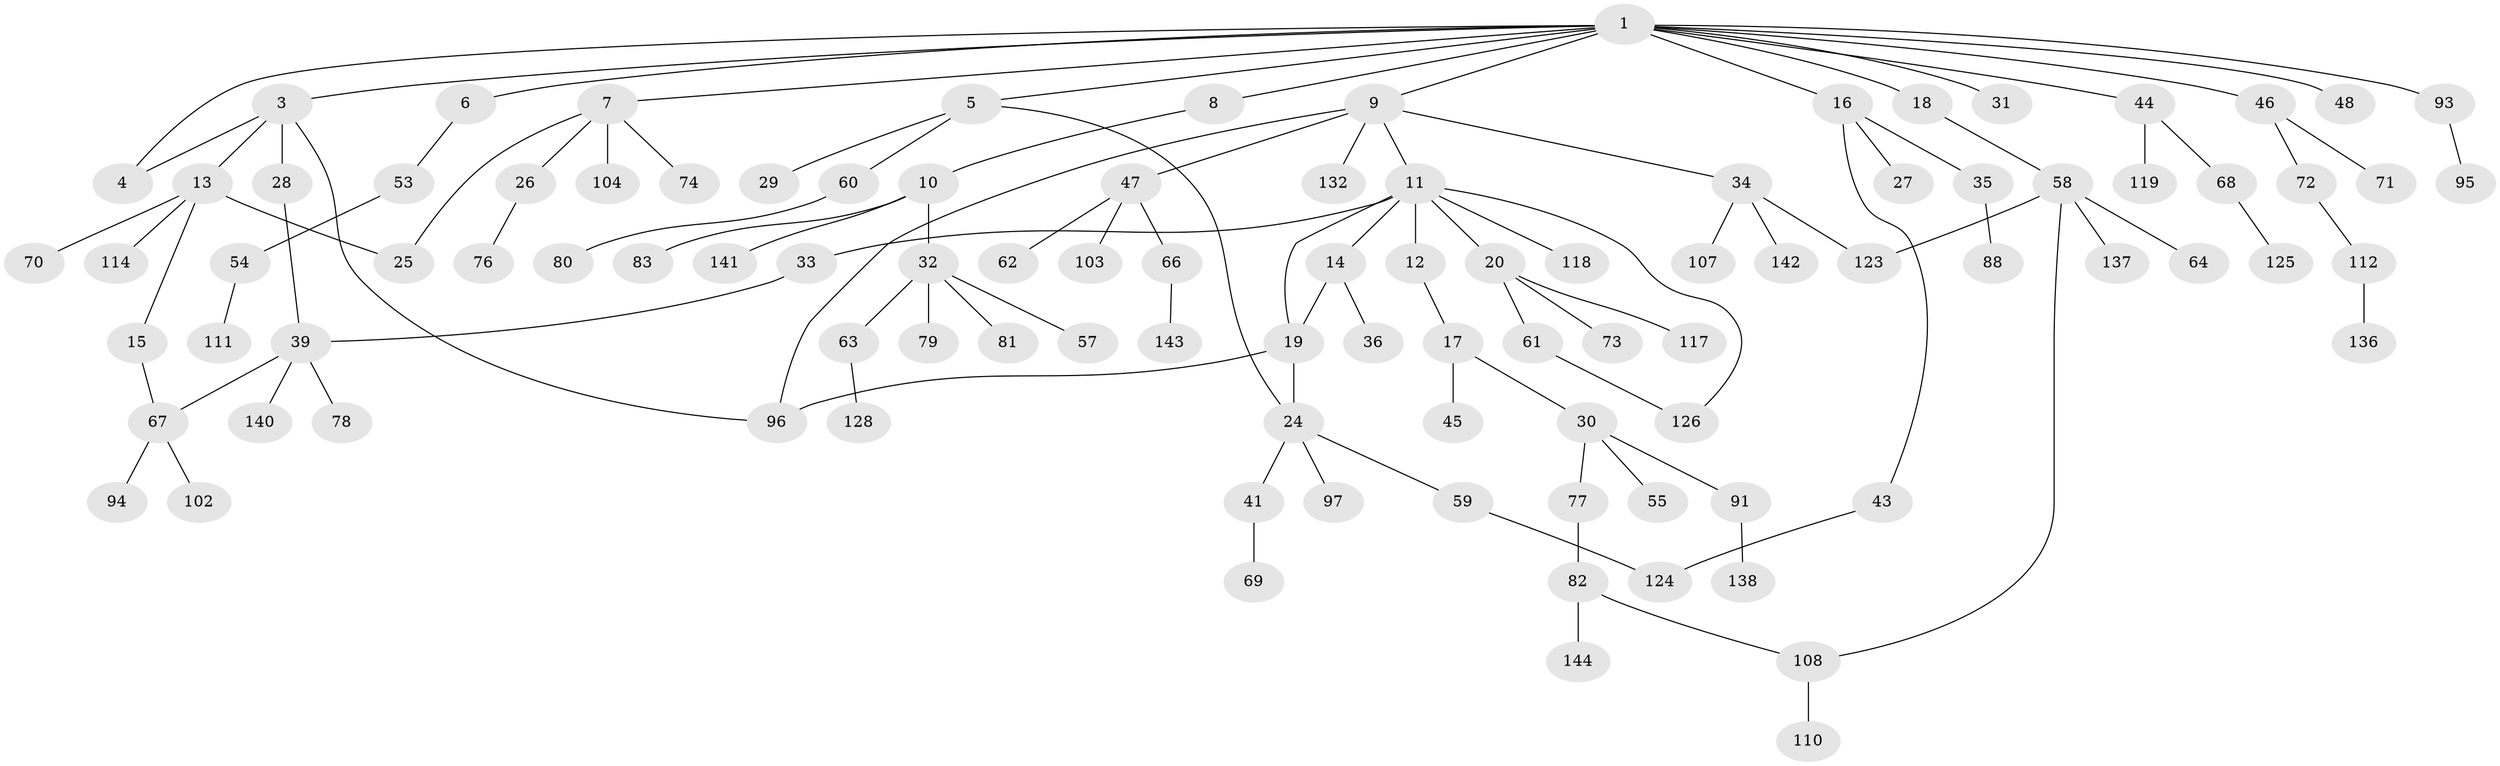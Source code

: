 // original degree distribution, {10: 0.006944444444444444, 6: 0.013888888888888888, 5: 0.0625, 2: 0.2777777777777778, 4: 0.0625, 3: 0.125, 9: 0.006944444444444444, 1: 0.4444444444444444}
// Generated by graph-tools (version 1.1) at 2025/41/03/06/25 10:41:27]
// undirected, 101 vertices, 112 edges
graph export_dot {
graph [start="1"]
  node [color=gray90,style=filled];
  1 [super="+2"];
  3 [super="+122"];
  4 [super="+130"];
  5;
  6;
  7 [super="+101"];
  8;
  9 [super="+22"];
  10 [super="+49"];
  11 [super="+121"];
  12 [super="+21"];
  13 [super="+50"];
  14;
  15 [super="+87"];
  16 [super="+38"];
  17 [super="+23"];
  18 [super="+37"];
  19 [super="+86"];
  20 [super="+40"];
  24 [super="+90"];
  25;
  26 [super="+65"];
  27;
  28 [super="+131"];
  29 [super="+98"];
  30 [super="+56"];
  31;
  32 [super="+52"];
  33;
  34 [super="+42"];
  35 [super="+129"];
  36;
  39;
  41 [super="+84"];
  43 [super="+51"];
  44 [super="+100"];
  45;
  46 [super="+89"];
  47 [super="+109"];
  48;
  53 [super="+75"];
  54 [super="+113"];
  55;
  57;
  58 [super="+120"];
  59;
  60 [super="+92"];
  61;
  62;
  63;
  64;
  66 [super="+116"];
  67 [super="+85"];
  68;
  69;
  70;
  71;
  72 [super="+115"];
  73 [super="+99"];
  74;
  76 [super="+105"];
  77;
  78 [super="+127"];
  79;
  80;
  81;
  82 [super="+134"];
  83;
  88 [super="+106"];
  91;
  93;
  94;
  95;
  96 [super="+139"];
  97 [super="+135"];
  102;
  103;
  104;
  107;
  108;
  110;
  111;
  112;
  114;
  117;
  118;
  119;
  123;
  124 [super="+133"];
  125;
  126;
  128;
  132;
  136;
  137;
  138;
  140;
  141;
  142;
  143;
  144;
  1 -- 4;
  1 -- 5;
  1 -- 6;
  1 -- 7;
  1 -- 9;
  1 -- 18;
  1 -- 44;
  1 -- 46;
  1 -- 93;
  1 -- 16;
  1 -- 48;
  1 -- 3;
  1 -- 8;
  1 -- 31;
  3 -- 13;
  3 -- 28;
  3 -- 96;
  3 -- 4;
  5 -- 24;
  5 -- 29;
  5 -- 60;
  6 -- 53;
  7 -- 26;
  7 -- 74;
  7 -- 104;
  7 -- 25;
  8 -- 10;
  9 -- 11;
  9 -- 96;
  9 -- 34;
  9 -- 132;
  9 -- 47;
  10 -- 32;
  10 -- 141;
  10 -- 83;
  11 -- 12;
  11 -- 14;
  11 -- 20;
  11 -- 33;
  11 -- 118;
  11 -- 19;
  11 -- 126;
  12 -- 17;
  13 -- 15;
  13 -- 25;
  13 -- 70;
  13 -- 114;
  14 -- 19;
  14 -- 36;
  15 -- 67;
  16 -- 27;
  16 -- 35;
  16 -- 43;
  17 -- 30;
  17 -- 45;
  18 -- 58;
  19 -- 96;
  19 -- 24;
  20 -- 73;
  20 -- 61;
  20 -- 117;
  24 -- 41;
  24 -- 59;
  24 -- 97;
  26 -- 76;
  28 -- 39;
  30 -- 55;
  30 -- 77;
  30 -- 91;
  32 -- 57;
  32 -- 63;
  32 -- 79;
  32 -- 81;
  33 -- 39;
  34 -- 107;
  34 -- 123;
  34 -- 142;
  35 -- 88;
  39 -- 67;
  39 -- 78;
  39 -- 140;
  41 -- 69;
  43 -- 124;
  44 -- 68;
  44 -- 119;
  46 -- 71;
  46 -- 72;
  47 -- 62;
  47 -- 66;
  47 -- 103;
  53 -- 54;
  54 -- 111;
  58 -- 64;
  58 -- 123;
  58 -- 137;
  58 -- 108;
  59 -- 124;
  60 -- 80;
  61 -- 126;
  63 -- 128;
  66 -- 143;
  67 -- 102;
  67 -- 94;
  68 -- 125;
  72 -- 112;
  77 -- 82;
  82 -- 108;
  82 -- 144;
  91 -- 138;
  93 -- 95;
  108 -- 110;
  112 -- 136;
}
